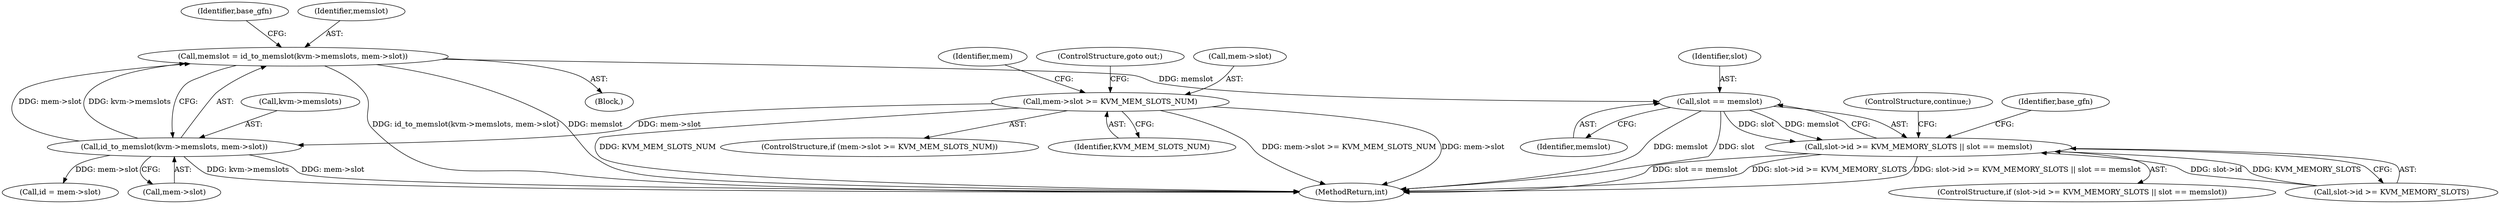 digraph "0_linux_e40f193f5bb022e927a57a4f5d5194e4f12ddb74@pointer" {
"1000296" [label="(Call,slot == memslot)"];
"1000198" [label="(Call,memslot = id_to_memslot(kvm->memslots, mem->slot))"];
"1000200" [label="(Call,id_to_memslot(kvm->memslots, mem->slot))"];
"1000179" [label="(Call,mem->slot >= KVM_MEM_SLOTS_NUM)"];
"1000290" [label="(Call,slot->id >= KVM_MEMORY_SLOTS || slot == memslot)"];
"1000208" [label="(Identifier,base_gfn)"];
"1000116" [label="(Block,)"];
"1000200" [label="(Call,id_to_memslot(kvm->memslots, mem->slot))"];
"1000201" [label="(Call,kvm->memslots)"];
"1000242" [label="(Call,id = mem->slot)"];
"1000179" [label="(Call,mem->slot >= KVM_MEM_SLOTS_NUM)"];
"1000178" [label="(ControlStructure,if (mem->slot >= KVM_MEM_SLOTS_NUM))"];
"1000290" [label="(Call,slot->id >= KVM_MEMORY_SLOTS || slot == memslot)"];
"1000184" [label="(ControlStructure,goto out;)"];
"1000492" [label="(MethodReturn,int)"];
"1000298" [label="(Identifier,memslot)"];
"1000297" [label="(Identifier,slot)"];
"1000183" [label="(Identifier,KVM_MEM_SLOTS_NUM)"];
"1000180" [label="(Call,mem->slot)"];
"1000296" [label="(Call,slot == memslot)"];
"1000204" [label="(Call,mem->slot)"];
"1000199" [label="(Identifier,memslot)"];
"1000291" [label="(Call,slot->id >= KVM_MEMORY_SLOTS)"];
"1000299" [label="(ControlStructure,continue;)"];
"1000305" [label="(Identifier,base_gfn)"];
"1000189" [label="(Identifier,mem)"];
"1000289" [label="(ControlStructure,if (slot->id >= KVM_MEMORY_SLOTS || slot == memslot))"];
"1000198" [label="(Call,memslot = id_to_memslot(kvm->memslots, mem->slot))"];
"1000296" -> "1000290"  [label="AST: "];
"1000296" -> "1000298"  [label="CFG: "];
"1000297" -> "1000296"  [label="AST: "];
"1000298" -> "1000296"  [label="AST: "];
"1000290" -> "1000296"  [label="CFG: "];
"1000296" -> "1000492"  [label="DDG: memslot"];
"1000296" -> "1000492"  [label="DDG: slot"];
"1000296" -> "1000290"  [label="DDG: slot"];
"1000296" -> "1000290"  [label="DDG: memslot"];
"1000198" -> "1000296"  [label="DDG: memslot"];
"1000198" -> "1000116"  [label="AST: "];
"1000198" -> "1000200"  [label="CFG: "];
"1000199" -> "1000198"  [label="AST: "];
"1000200" -> "1000198"  [label="AST: "];
"1000208" -> "1000198"  [label="CFG: "];
"1000198" -> "1000492"  [label="DDG: id_to_memslot(kvm->memslots, mem->slot)"];
"1000198" -> "1000492"  [label="DDG: memslot"];
"1000200" -> "1000198"  [label="DDG: kvm->memslots"];
"1000200" -> "1000198"  [label="DDG: mem->slot"];
"1000200" -> "1000204"  [label="CFG: "];
"1000201" -> "1000200"  [label="AST: "];
"1000204" -> "1000200"  [label="AST: "];
"1000200" -> "1000492"  [label="DDG: kvm->memslots"];
"1000200" -> "1000492"  [label="DDG: mem->slot"];
"1000179" -> "1000200"  [label="DDG: mem->slot"];
"1000200" -> "1000242"  [label="DDG: mem->slot"];
"1000179" -> "1000178"  [label="AST: "];
"1000179" -> "1000183"  [label="CFG: "];
"1000180" -> "1000179"  [label="AST: "];
"1000183" -> "1000179"  [label="AST: "];
"1000184" -> "1000179"  [label="CFG: "];
"1000189" -> "1000179"  [label="CFG: "];
"1000179" -> "1000492"  [label="DDG: mem->slot >= KVM_MEM_SLOTS_NUM"];
"1000179" -> "1000492"  [label="DDG: mem->slot"];
"1000179" -> "1000492"  [label="DDG: KVM_MEM_SLOTS_NUM"];
"1000290" -> "1000289"  [label="AST: "];
"1000290" -> "1000291"  [label="CFG: "];
"1000291" -> "1000290"  [label="AST: "];
"1000299" -> "1000290"  [label="CFG: "];
"1000305" -> "1000290"  [label="CFG: "];
"1000290" -> "1000492"  [label="DDG: slot->id >= KVM_MEMORY_SLOTS"];
"1000290" -> "1000492"  [label="DDG: slot->id >= KVM_MEMORY_SLOTS || slot == memslot"];
"1000290" -> "1000492"  [label="DDG: slot == memslot"];
"1000291" -> "1000290"  [label="DDG: slot->id"];
"1000291" -> "1000290"  [label="DDG: KVM_MEMORY_SLOTS"];
}
